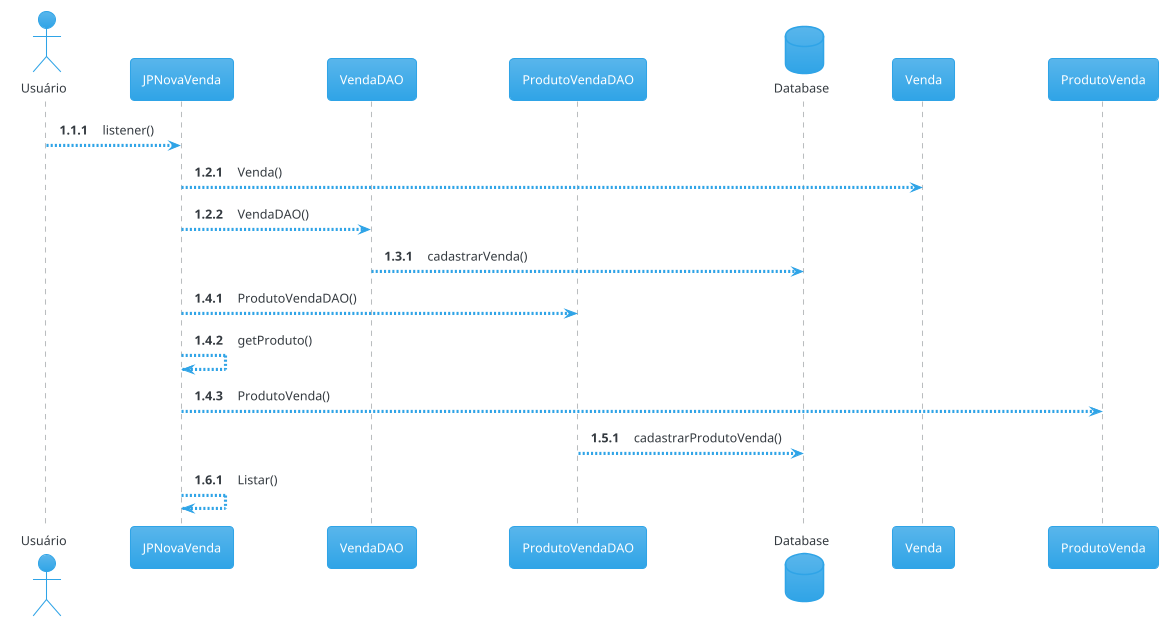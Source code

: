@startuml
!theme cerulean
skinparam responseMessageBelowArrow true

actor       Usuário 
participant JPNovaVenda
participant VendaDAO
participant ProdutoVendaDAO
database    Database
participant Venda
participant ProdutoVenda

autonumber 1.1.1
Usuário --> JPNovaVenda: listener()

autonumber 1.2.1
JPNovaVenda --> Venda : Venda()
JPNovaVenda --> VendaDAO: VendaDAO()

autonumber 1.3.1
VendaDAO --> Database : cadastrarVenda()

autonumber 1.4.1
JPNovaVenda --> ProdutoVendaDAO : ProdutoVendaDAO()
JPNovaVenda --> JPNovaVenda : getProduto()
JPNovaVenda --> ProdutoVenda : ProdutoVenda()

autonumber 1.5.1
ProdutoVendaDAO --> Database : cadastrarProdutoVenda()

autonumber 1.6.1
JPNovaVenda --> JPNovaVenda : Listar()

@enduml
